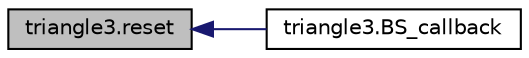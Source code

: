 digraph "triangle3.reset"
{
 // INTERACTIVE_SVG=YES
  edge [fontname="Helvetica",fontsize="10",labelfontname="Helvetica",labelfontsize="10"];
  node [fontname="Helvetica",fontsize="10",shape=record];
  rankdir="LR";
  Node1 [label="triangle3.reset",height=0.2,width=0.4,color="black", fillcolor="grey75", style="filled", fontcolor="black"];
  Node1 -> Node2 [dir="back",color="midnightblue",fontsize="10",style="solid",fontname="Helvetica"];
  Node2 [label="triangle3.BS_callback",height=0.2,width=0.4,color="black", fillcolor="white", style="filled",URL="$dc/db8/namespacetriangle3.html#aaa090162c8434216d0040320b950815e"];
}

